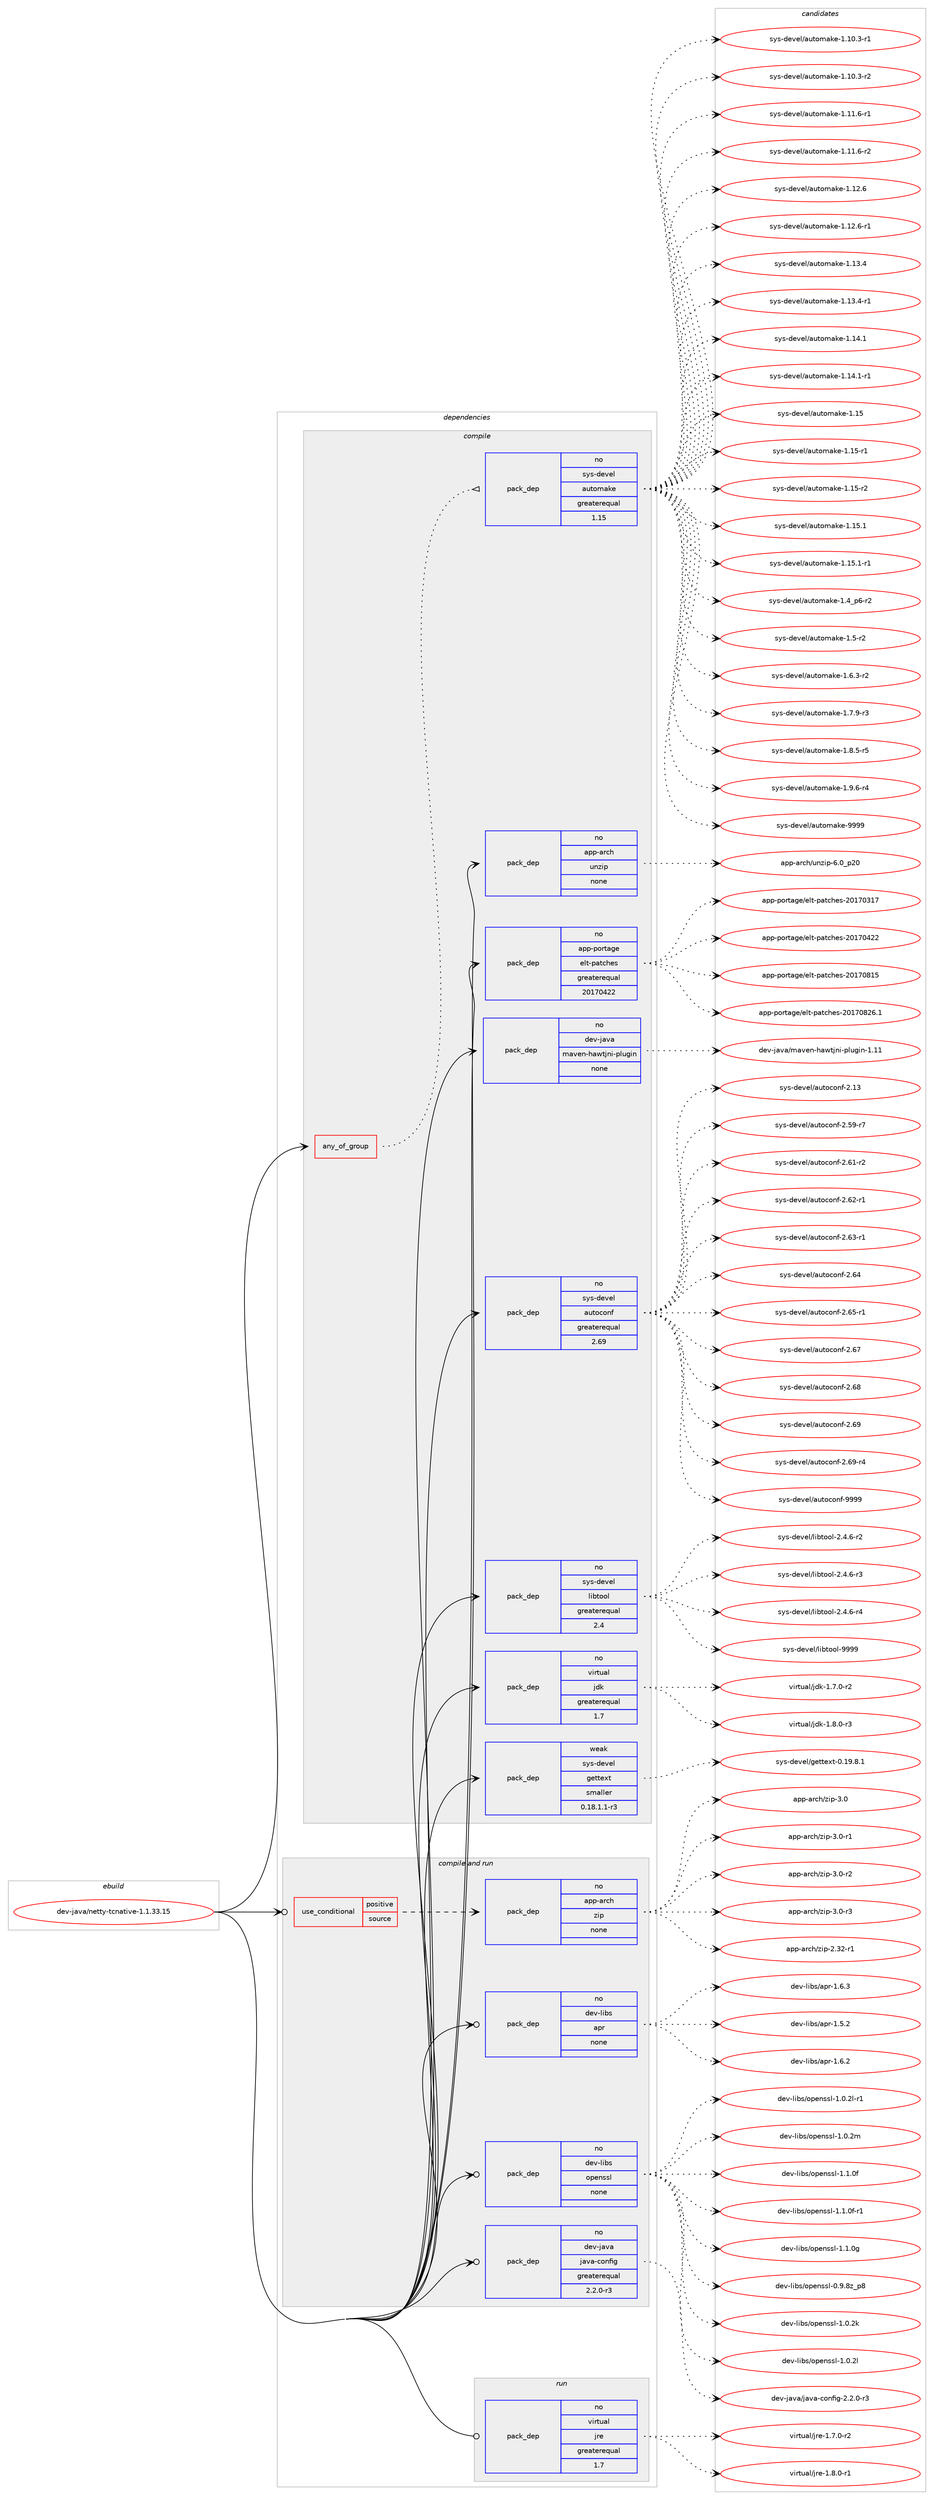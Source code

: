 digraph prolog {

# *************
# Graph options
# *************

newrank=true;
concentrate=true;
compound=true;
graph [rankdir=LR,fontname=Helvetica,fontsize=10,ranksep=1.5];#, ranksep=2.5, nodesep=0.2];
edge  [arrowhead=vee];
node  [fontname=Helvetica,fontsize=10];

# **********
# The ebuild
# **********

subgraph cluster_leftcol {
color=gray;
rank=same;
label=<<i>ebuild</i>>;
id [label="dev-java/netty-tcnative-1.1.33.15", color=red, width=4, href="../dev-java/netty-tcnative-1.1.33.15.svg"];
}

# ****************
# The dependencies
# ****************

subgraph cluster_midcol {
color=gray;
label=<<i>dependencies</i>>;
subgraph cluster_compile {
fillcolor="#eeeeee";
style=filled;
label=<<i>compile</i>>;
subgraph any3001 {
dependency103930 [label=<<TABLE BORDER="0" CELLBORDER="1" CELLSPACING="0" CELLPADDING="4"><TR><TD CELLPADDING="10">any_of_group</TD></TR></TABLE>>, shape=none, color=red];subgraph pack78483 {
dependency103931 [label=<<TABLE BORDER="0" CELLBORDER="1" CELLSPACING="0" CELLPADDING="4" WIDTH="220"><TR><TD ROWSPAN="6" CELLPADDING="30">pack_dep</TD></TR><TR><TD WIDTH="110">no</TD></TR><TR><TD>sys-devel</TD></TR><TR><TD>automake</TD></TR><TR><TD>greaterequal</TD></TR><TR><TD>1.15</TD></TR></TABLE>>, shape=none, color=blue];
}
dependency103930:e -> dependency103931:w [weight=20,style="dotted",arrowhead="oinv"];
}
id:e -> dependency103930:w [weight=20,style="solid",arrowhead="vee"];
subgraph pack78484 {
dependency103932 [label=<<TABLE BORDER="0" CELLBORDER="1" CELLSPACING="0" CELLPADDING="4" WIDTH="220"><TR><TD ROWSPAN="6" CELLPADDING="30">pack_dep</TD></TR><TR><TD WIDTH="110">no</TD></TR><TR><TD>app-arch</TD></TR><TR><TD>unzip</TD></TR><TR><TD>none</TD></TR><TR><TD></TD></TR></TABLE>>, shape=none, color=blue];
}
id:e -> dependency103932:w [weight=20,style="solid",arrowhead="vee"];
subgraph pack78485 {
dependency103933 [label=<<TABLE BORDER="0" CELLBORDER="1" CELLSPACING="0" CELLPADDING="4" WIDTH="220"><TR><TD ROWSPAN="6" CELLPADDING="30">pack_dep</TD></TR><TR><TD WIDTH="110">no</TD></TR><TR><TD>app-portage</TD></TR><TR><TD>elt-patches</TD></TR><TR><TD>greaterequal</TD></TR><TR><TD>20170422</TD></TR></TABLE>>, shape=none, color=blue];
}
id:e -> dependency103933:w [weight=20,style="solid",arrowhead="vee"];
subgraph pack78486 {
dependency103934 [label=<<TABLE BORDER="0" CELLBORDER="1" CELLSPACING="0" CELLPADDING="4" WIDTH="220"><TR><TD ROWSPAN="6" CELLPADDING="30">pack_dep</TD></TR><TR><TD WIDTH="110">no</TD></TR><TR><TD>dev-java</TD></TR><TR><TD>maven-hawtjni-plugin</TD></TR><TR><TD>none</TD></TR><TR><TD></TD></TR></TABLE>>, shape=none, color=blue];
}
id:e -> dependency103934:w [weight=20,style="solid",arrowhead="vee"];
subgraph pack78487 {
dependency103935 [label=<<TABLE BORDER="0" CELLBORDER="1" CELLSPACING="0" CELLPADDING="4" WIDTH="220"><TR><TD ROWSPAN="6" CELLPADDING="30">pack_dep</TD></TR><TR><TD WIDTH="110">no</TD></TR><TR><TD>sys-devel</TD></TR><TR><TD>autoconf</TD></TR><TR><TD>greaterequal</TD></TR><TR><TD>2.69</TD></TR></TABLE>>, shape=none, color=blue];
}
id:e -> dependency103935:w [weight=20,style="solid",arrowhead="vee"];
subgraph pack78488 {
dependency103936 [label=<<TABLE BORDER="0" CELLBORDER="1" CELLSPACING="0" CELLPADDING="4" WIDTH="220"><TR><TD ROWSPAN="6" CELLPADDING="30">pack_dep</TD></TR><TR><TD WIDTH="110">no</TD></TR><TR><TD>sys-devel</TD></TR><TR><TD>libtool</TD></TR><TR><TD>greaterequal</TD></TR><TR><TD>2.4</TD></TR></TABLE>>, shape=none, color=blue];
}
id:e -> dependency103936:w [weight=20,style="solid",arrowhead="vee"];
subgraph pack78489 {
dependency103937 [label=<<TABLE BORDER="0" CELLBORDER="1" CELLSPACING="0" CELLPADDING="4" WIDTH="220"><TR><TD ROWSPAN="6" CELLPADDING="30">pack_dep</TD></TR><TR><TD WIDTH="110">no</TD></TR><TR><TD>virtual</TD></TR><TR><TD>jdk</TD></TR><TR><TD>greaterequal</TD></TR><TR><TD>1.7</TD></TR></TABLE>>, shape=none, color=blue];
}
id:e -> dependency103937:w [weight=20,style="solid",arrowhead="vee"];
subgraph pack78490 {
dependency103938 [label=<<TABLE BORDER="0" CELLBORDER="1" CELLSPACING="0" CELLPADDING="4" WIDTH="220"><TR><TD ROWSPAN="6" CELLPADDING="30">pack_dep</TD></TR><TR><TD WIDTH="110">weak</TD></TR><TR><TD>sys-devel</TD></TR><TR><TD>gettext</TD></TR><TR><TD>smaller</TD></TR><TR><TD>0.18.1.1-r3</TD></TR></TABLE>>, shape=none, color=blue];
}
id:e -> dependency103938:w [weight=20,style="solid",arrowhead="vee"];
}
subgraph cluster_compileandrun {
fillcolor="#eeeeee";
style=filled;
label=<<i>compile and run</i>>;
subgraph cond22416 {
dependency103939 [label=<<TABLE BORDER="0" CELLBORDER="1" CELLSPACING="0" CELLPADDING="4"><TR><TD ROWSPAN="3" CELLPADDING="10">use_conditional</TD></TR><TR><TD>positive</TD></TR><TR><TD>source</TD></TR></TABLE>>, shape=none, color=red];
subgraph pack78491 {
dependency103940 [label=<<TABLE BORDER="0" CELLBORDER="1" CELLSPACING="0" CELLPADDING="4" WIDTH="220"><TR><TD ROWSPAN="6" CELLPADDING="30">pack_dep</TD></TR><TR><TD WIDTH="110">no</TD></TR><TR><TD>app-arch</TD></TR><TR><TD>zip</TD></TR><TR><TD>none</TD></TR><TR><TD></TD></TR></TABLE>>, shape=none, color=blue];
}
dependency103939:e -> dependency103940:w [weight=20,style="dashed",arrowhead="vee"];
}
id:e -> dependency103939:w [weight=20,style="solid",arrowhead="odotvee"];
subgraph pack78492 {
dependency103941 [label=<<TABLE BORDER="0" CELLBORDER="1" CELLSPACING="0" CELLPADDING="4" WIDTH="220"><TR><TD ROWSPAN="6" CELLPADDING="30">pack_dep</TD></TR><TR><TD WIDTH="110">no</TD></TR><TR><TD>dev-java</TD></TR><TR><TD>java-config</TD></TR><TR><TD>greaterequal</TD></TR><TR><TD>2.2.0-r3</TD></TR></TABLE>>, shape=none, color=blue];
}
id:e -> dependency103941:w [weight=20,style="solid",arrowhead="odotvee"];
subgraph pack78493 {
dependency103942 [label=<<TABLE BORDER="0" CELLBORDER="1" CELLSPACING="0" CELLPADDING="4" WIDTH="220"><TR><TD ROWSPAN="6" CELLPADDING="30">pack_dep</TD></TR><TR><TD WIDTH="110">no</TD></TR><TR><TD>dev-libs</TD></TR><TR><TD>apr</TD></TR><TR><TD>none</TD></TR><TR><TD></TD></TR></TABLE>>, shape=none, color=blue];
}
id:e -> dependency103942:w [weight=20,style="solid",arrowhead="odotvee"];
subgraph pack78494 {
dependency103943 [label=<<TABLE BORDER="0" CELLBORDER="1" CELLSPACING="0" CELLPADDING="4" WIDTH="220"><TR><TD ROWSPAN="6" CELLPADDING="30">pack_dep</TD></TR><TR><TD WIDTH="110">no</TD></TR><TR><TD>dev-libs</TD></TR><TR><TD>openssl</TD></TR><TR><TD>none</TD></TR><TR><TD></TD></TR></TABLE>>, shape=none, color=blue];
}
id:e -> dependency103943:w [weight=20,style="solid",arrowhead="odotvee"];
}
subgraph cluster_run {
fillcolor="#eeeeee";
style=filled;
label=<<i>run</i>>;
subgraph pack78495 {
dependency103944 [label=<<TABLE BORDER="0" CELLBORDER="1" CELLSPACING="0" CELLPADDING="4" WIDTH="220"><TR><TD ROWSPAN="6" CELLPADDING="30">pack_dep</TD></TR><TR><TD WIDTH="110">no</TD></TR><TR><TD>virtual</TD></TR><TR><TD>jre</TD></TR><TR><TD>greaterequal</TD></TR><TR><TD>1.7</TD></TR></TABLE>>, shape=none, color=blue];
}
id:e -> dependency103944:w [weight=20,style="solid",arrowhead="odot"];
}
}

# **************
# The candidates
# **************

subgraph cluster_choices {
rank=same;
color=gray;
label=<<i>candidates</i>>;

subgraph choice78483 {
color=black;
nodesep=1;
choice11512111545100101118101108479711711611110997107101454946494846514511449 [label="sys-devel/automake-1.10.3-r1", color=red, width=4,href="../sys-devel/automake-1.10.3-r1.svg"];
choice11512111545100101118101108479711711611110997107101454946494846514511450 [label="sys-devel/automake-1.10.3-r2", color=red, width=4,href="../sys-devel/automake-1.10.3-r2.svg"];
choice11512111545100101118101108479711711611110997107101454946494946544511449 [label="sys-devel/automake-1.11.6-r1", color=red, width=4,href="../sys-devel/automake-1.11.6-r1.svg"];
choice11512111545100101118101108479711711611110997107101454946494946544511450 [label="sys-devel/automake-1.11.6-r2", color=red, width=4,href="../sys-devel/automake-1.11.6-r2.svg"];
choice1151211154510010111810110847971171161111099710710145494649504654 [label="sys-devel/automake-1.12.6", color=red, width=4,href="../sys-devel/automake-1.12.6.svg"];
choice11512111545100101118101108479711711611110997107101454946495046544511449 [label="sys-devel/automake-1.12.6-r1", color=red, width=4,href="../sys-devel/automake-1.12.6-r1.svg"];
choice1151211154510010111810110847971171161111099710710145494649514652 [label="sys-devel/automake-1.13.4", color=red, width=4,href="../sys-devel/automake-1.13.4.svg"];
choice11512111545100101118101108479711711611110997107101454946495146524511449 [label="sys-devel/automake-1.13.4-r1", color=red, width=4,href="../sys-devel/automake-1.13.4-r1.svg"];
choice1151211154510010111810110847971171161111099710710145494649524649 [label="sys-devel/automake-1.14.1", color=red, width=4,href="../sys-devel/automake-1.14.1.svg"];
choice11512111545100101118101108479711711611110997107101454946495246494511449 [label="sys-devel/automake-1.14.1-r1", color=red, width=4,href="../sys-devel/automake-1.14.1-r1.svg"];
choice115121115451001011181011084797117116111109971071014549464953 [label="sys-devel/automake-1.15", color=red, width=4,href="../sys-devel/automake-1.15.svg"];
choice1151211154510010111810110847971171161111099710710145494649534511449 [label="sys-devel/automake-1.15-r1", color=red, width=4,href="../sys-devel/automake-1.15-r1.svg"];
choice1151211154510010111810110847971171161111099710710145494649534511450 [label="sys-devel/automake-1.15-r2", color=red, width=4,href="../sys-devel/automake-1.15-r2.svg"];
choice1151211154510010111810110847971171161111099710710145494649534649 [label="sys-devel/automake-1.15.1", color=red, width=4,href="../sys-devel/automake-1.15.1.svg"];
choice11512111545100101118101108479711711611110997107101454946495346494511449 [label="sys-devel/automake-1.15.1-r1", color=red, width=4,href="../sys-devel/automake-1.15.1-r1.svg"];
choice115121115451001011181011084797117116111109971071014549465295112544511450 [label="sys-devel/automake-1.4_p6-r2", color=red, width=4,href="../sys-devel/automake-1.4_p6-r2.svg"];
choice11512111545100101118101108479711711611110997107101454946534511450 [label="sys-devel/automake-1.5-r2", color=red, width=4,href="../sys-devel/automake-1.5-r2.svg"];
choice115121115451001011181011084797117116111109971071014549465446514511450 [label="sys-devel/automake-1.6.3-r2", color=red, width=4,href="../sys-devel/automake-1.6.3-r2.svg"];
choice115121115451001011181011084797117116111109971071014549465546574511451 [label="sys-devel/automake-1.7.9-r3", color=red, width=4,href="../sys-devel/automake-1.7.9-r3.svg"];
choice115121115451001011181011084797117116111109971071014549465646534511453 [label="sys-devel/automake-1.8.5-r5", color=red, width=4,href="../sys-devel/automake-1.8.5-r5.svg"];
choice115121115451001011181011084797117116111109971071014549465746544511452 [label="sys-devel/automake-1.9.6-r4", color=red, width=4,href="../sys-devel/automake-1.9.6-r4.svg"];
choice115121115451001011181011084797117116111109971071014557575757 [label="sys-devel/automake-9999", color=red, width=4,href="../sys-devel/automake-9999.svg"];
dependency103931:e -> choice11512111545100101118101108479711711611110997107101454946494846514511449:w [style=dotted,weight="100"];
dependency103931:e -> choice11512111545100101118101108479711711611110997107101454946494846514511450:w [style=dotted,weight="100"];
dependency103931:e -> choice11512111545100101118101108479711711611110997107101454946494946544511449:w [style=dotted,weight="100"];
dependency103931:e -> choice11512111545100101118101108479711711611110997107101454946494946544511450:w [style=dotted,weight="100"];
dependency103931:e -> choice1151211154510010111810110847971171161111099710710145494649504654:w [style=dotted,weight="100"];
dependency103931:e -> choice11512111545100101118101108479711711611110997107101454946495046544511449:w [style=dotted,weight="100"];
dependency103931:e -> choice1151211154510010111810110847971171161111099710710145494649514652:w [style=dotted,weight="100"];
dependency103931:e -> choice11512111545100101118101108479711711611110997107101454946495146524511449:w [style=dotted,weight="100"];
dependency103931:e -> choice1151211154510010111810110847971171161111099710710145494649524649:w [style=dotted,weight="100"];
dependency103931:e -> choice11512111545100101118101108479711711611110997107101454946495246494511449:w [style=dotted,weight="100"];
dependency103931:e -> choice115121115451001011181011084797117116111109971071014549464953:w [style=dotted,weight="100"];
dependency103931:e -> choice1151211154510010111810110847971171161111099710710145494649534511449:w [style=dotted,weight="100"];
dependency103931:e -> choice1151211154510010111810110847971171161111099710710145494649534511450:w [style=dotted,weight="100"];
dependency103931:e -> choice1151211154510010111810110847971171161111099710710145494649534649:w [style=dotted,weight="100"];
dependency103931:e -> choice11512111545100101118101108479711711611110997107101454946495346494511449:w [style=dotted,weight="100"];
dependency103931:e -> choice115121115451001011181011084797117116111109971071014549465295112544511450:w [style=dotted,weight="100"];
dependency103931:e -> choice11512111545100101118101108479711711611110997107101454946534511450:w [style=dotted,weight="100"];
dependency103931:e -> choice115121115451001011181011084797117116111109971071014549465446514511450:w [style=dotted,weight="100"];
dependency103931:e -> choice115121115451001011181011084797117116111109971071014549465546574511451:w [style=dotted,weight="100"];
dependency103931:e -> choice115121115451001011181011084797117116111109971071014549465646534511453:w [style=dotted,weight="100"];
dependency103931:e -> choice115121115451001011181011084797117116111109971071014549465746544511452:w [style=dotted,weight="100"];
dependency103931:e -> choice115121115451001011181011084797117116111109971071014557575757:w [style=dotted,weight="100"];
}
subgraph choice78484 {
color=black;
nodesep=1;
choice971121124597114991044711711012210511245544648951125048 [label="app-arch/unzip-6.0_p20", color=red, width=4,href="../app-arch/unzip-6.0_p20.svg"];
dependency103932:e -> choice971121124597114991044711711012210511245544648951125048:w [style=dotted,weight="100"];
}
subgraph choice78485 {
color=black;
nodesep=1;
choice97112112451121111141169710310147101108116451129711699104101115455048495548514955 [label="app-portage/elt-patches-20170317", color=red, width=4,href="../app-portage/elt-patches-20170317.svg"];
choice97112112451121111141169710310147101108116451129711699104101115455048495548525050 [label="app-portage/elt-patches-20170422", color=red, width=4,href="../app-portage/elt-patches-20170422.svg"];
choice97112112451121111141169710310147101108116451129711699104101115455048495548564953 [label="app-portage/elt-patches-20170815", color=red, width=4,href="../app-portage/elt-patches-20170815.svg"];
choice971121124511211111411697103101471011081164511297116991041011154550484955485650544649 [label="app-portage/elt-patches-20170826.1", color=red, width=4,href="../app-portage/elt-patches-20170826.1.svg"];
dependency103933:e -> choice97112112451121111141169710310147101108116451129711699104101115455048495548514955:w [style=dotted,weight="100"];
dependency103933:e -> choice97112112451121111141169710310147101108116451129711699104101115455048495548525050:w [style=dotted,weight="100"];
dependency103933:e -> choice97112112451121111141169710310147101108116451129711699104101115455048495548564953:w [style=dotted,weight="100"];
dependency103933:e -> choice971121124511211111411697103101471011081164511297116991041011154550484955485650544649:w [style=dotted,weight="100"];
}
subgraph choice78486 {
color=black;
nodesep=1;
choice10010111845106971189747109971181011104510497119116106110105451121081171031051104549464949 [label="dev-java/maven-hawtjni-plugin-1.11", color=red, width=4,href="../dev-java/maven-hawtjni-plugin-1.11.svg"];
dependency103934:e -> choice10010111845106971189747109971181011104510497119116106110105451121081171031051104549464949:w [style=dotted,weight="100"];
}
subgraph choice78487 {
color=black;
nodesep=1;
choice115121115451001011181011084797117116111991111101024550464951 [label="sys-devel/autoconf-2.13", color=red, width=4,href="../sys-devel/autoconf-2.13.svg"];
choice1151211154510010111810110847971171161119911111010245504653574511455 [label="sys-devel/autoconf-2.59-r7", color=red, width=4,href="../sys-devel/autoconf-2.59-r7.svg"];
choice1151211154510010111810110847971171161119911111010245504654494511450 [label="sys-devel/autoconf-2.61-r2", color=red, width=4,href="../sys-devel/autoconf-2.61-r2.svg"];
choice1151211154510010111810110847971171161119911111010245504654504511449 [label="sys-devel/autoconf-2.62-r1", color=red, width=4,href="../sys-devel/autoconf-2.62-r1.svg"];
choice1151211154510010111810110847971171161119911111010245504654514511449 [label="sys-devel/autoconf-2.63-r1", color=red, width=4,href="../sys-devel/autoconf-2.63-r1.svg"];
choice115121115451001011181011084797117116111991111101024550465452 [label="sys-devel/autoconf-2.64", color=red, width=4,href="../sys-devel/autoconf-2.64.svg"];
choice1151211154510010111810110847971171161119911111010245504654534511449 [label="sys-devel/autoconf-2.65-r1", color=red, width=4,href="../sys-devel/autoconf-2.65-r1.svg"];
choice115121115451001011181011084797117116111991111101024550465455 [label="sys-devel/autoconf-2.67", color=red, width=4,href="../sys-devel/autoconf-2.67.svg"];
choice115121115451001011181011084797117116111991111101024550465456 [label="sys-devel/autoconf-2.68", color=red, width=4,href="../sys-devel/autoconf-2.68.svg"];
choice115121115451001011181011084797117116111991111101024550465457 [label="sys-devel/autoconf-2.69", color=red, width=4,href="../sys-devel/autoconf-2.69.svg"];
choice1151211154510010111810110847971171161119911111010245504654574511452 [label="sys-devel/autoconf-2.69-r4", color=red, width=4,href="../sys-devel/autoconf-2.69-r4.svg"];
choice115121115451001011181011084797117116111991111101024557575757 [label="sys-devel/autoconf-9999", color=red, width=4,href="../sys-devel/autoconf-9999.svg"];
dependency103935:e -> choice115121115451001011181011084797117116111991111101024550464951:w [style=dotted,weight="100"];
dependency103935:e -> choice1151211154510010111810110847971171161119911111010245504653574511455:w [style=dotted,weight="100"];
dependency103935:e -> choice1151211154510010111810110847971171161119911111010245504654494511450:w [style=dotted,weight="100"];
dependency103935:e -> choice1151211154510010111810110847971171161119911111010245504654504511449:w [style=dotted,weight="100"];
dependency103935:e -> choice1151211154510010111810110847971171161119911111010245504654514511449:w [style=dotted,weight="100"];
dependency103935:e -> choice115121115451001011181011084797117116111991111101024550465452:w [style=dotted,weight="100"];
dependency103935:e -> choice1151211154510010111810110847971171161119911111010245504654534511449:w [style=dotted,weight="100"];
dependency103935:e -> choice115121115451001011181011084797117116111991111101024550465455:w [style=dotted,weight="100"];
dependency103935:e -> choice115121115451001011181011084797117116111991111101024550465456:w [style=dotted,weight="100"];
dependency103935:e -> choice115121115451001011181011084797117116111991111101024550465457:w [style=dotted,weight="100"];
dependency103935:e -> choice1151211154510010111810110847971171161119911111010245504654574511452:w [style=dotted,weight="100"];
dependency103935:e -> choice115121115451001011181011084797117116111991111101024557575757:w [style=dotted,weight="100"];
}
subgraph choice78488 {
color=black;
nodesep=1;
choice1151211154510010111810110847108105981161111111084550465246544511450 [label="sys-devel/libtool-2.4.6-r2", color=red, width=4,href="../sys-devel/libtool-2.4.6-r2.svg"];
choice1151211154510010111810110847108105981161111111084550465246544511451 [label="sys-devel/libtool-2.4.6-r3", color=red, width=4,href="../sys-devel/libtool-2.4.6-r3.svg"];
choice1151211154510010111810110847108105981161111111084550465246544511452 [label="sys-devel/libtool-2.4.6-r4", color=red, width=4,href="../sys-devel/libtool-2.4.6-r4.svg"];
choice1151211154510010111810110847108105981161111111084557575757 [label="sys-devel/libtool-9999", color=red, width=4,href="../sys-devel/libtool-9999.svg"];
dependency103936:e -> choice1151211154510010111810110847108105981161111111084550465246544511450:w [style=dotted,weight="100"];
dependency103936:e -> choice1151211154510010111810110847108105981161111111084550465246544511451:w [style=dotted,weight="100"];
dependency103936:e -> choice1151211154510010111810110847108105981161111111084550465246544511452:w [style=dotted,weight="100"];
dependency103936:e -> choice1151211154510010111810110847108105981161111111084557575757:w [style=dotted,weight="100"];
}
subgraph choice78489 {
color=black;
nodesep=1;
choice11810511411611797108471061001074549465546484511450 [label="virtual/jdk-1.7.0-r2", color=red, width=4,href="../virtual/jdk-1.7.0-r2.svg"];
choice11810511411611797108471061001074549465646484511451 [label="virtual/jdk-1.8.0-r3", color=red, width=4,href="../virtual/jdk-1.8.0-r3.svg"];
dependency103937:e -> choice11810511411611797108471061001074549465546484511450:w [style=dotted,weight="100"];
dependency103937:e -> choice11810511411611797108471061001074549465646484511451:w [style=dotted,weight="100"];
}
subgraph choice78490 {
color=black;
nodesep=1;
choice1151211154510010111810110847103101116116101120116454846495746564649 [label="sys-devel/gettext-0.19.8.1", color=red, width=4,href="../sys-devel/gettext-0.19.8.1.svg"];
dependency103938:e -> choice1151211154510010111810110847103101116116101120116454846495746564649:w [style=dotted,weight="100"];
}
subgraph choice78491 {
color=black;
nodesep=1;
choice971121124597114991044712210511245504651504511449 [label="app-arch/zip-2.32-r1", color=red, width=4,href="../app-arch/zip-2.32-r1.svg"];
choice971121124597114991044712210511245514648 [label="app-arch/zip-3.0", color=red, width=4,href="../app-arch/zip-3.0.svg"];
choice9711211245971149910447122105112455146484511449 [label="app-arch/zip-3.0-r1", color=red, width=4,href="../app-arch/zip-3.0-r1.svg"];
choice9711211245971149910447122105112455146484511450 [label="app-arch/zip-3.0-r2", color=red, width=4,href="../app-arch/zip-3.0-r2.svg"];
choice9711211245971149910447122105112455146484511451 [label="app-arch/zip-3.0-r3", color=red, width=4,href="../app-arch/zip-3.0-r3.svg"];
dependency103940:e -> choice971121124597114991044712210511245504651504511449:w [style=dotted,weight="100"];
dependency103940:e -> choice971121124597114991044712210511245514648:w [style=dotted,weight="100"];
dependency103940:e -> choice9711211245971149910447122105112455146484511449:w [style=dotted,weight="100"];
dependency103940:e -> choice9711211245971149910447122105112455146484511450:w [style=dotted,weight="100"];
dependency103940:e -> choice9711211245971149910447122105112455146484511451:w [style=dotted,weight="100"];
}
subgraph choice78492 {
color=black;
nodesep=1;
choice10010111845106971189747106971189745991111101021051034550465046484511451 [label="dev-java/java-config-2.2.0-r3", color=red, width=4,href="../dev-java/java-config-2.2.0-r3.svg"];
dependency103941:e -> choice10010111845106971189747106971189745991111101021051034550465046484511451:w [style=dotted,weight="100"];
}
subgraph choice78493 {
color=black;
nodesep=1;
choice10010111845108105981154797112114454946534650 [label="dev-libs/apr-1.5.2", color=red, width=4,href="../dev-libs/apr-1.5.2.svg"];
choice10010111845108105981154797112114454946544650 [label="dev-libs/apr-1.6.2", color=red, width=4,href="../dev-libs/apr-1.6.2.svg"];
choice10010111845108105981154797112114454946544651 [label="dev-libs/apr-1.6.3", color=red, width=4,href="../dev-libs/apr-1.6.3.svg"];
dependency103942:e -> choice10010111845108105981154797112114454946534650:w [style=dotted,weight="100"];
dependency103942:e -> choice10010111845108105981154797112114454946544650:w [style=dotted,weight="100"];
dependency103942:e -> choice10010111845108105981154797112114454946544651:w [style=dotted,weight="100"];
}
subgraph choice78494 {
color=black;
nodesep=1;
choice1001011184510810598115471111121011101151151084548465746561229511256 [label="dev-libs/openssl-0.9.8z_p8", color=red, width=4,href="../dev-libs/openssl-0.9.8z_p8.svg"];
choice100101118451081059811547111112101110115115108454946484650107 [label="dev-libs/openssl-1.0.2k", color=red, width=4,href="../dev-libs/openssl-1.0.2k.svg"];
choice100101118451081059811547111112101110115115108454946484650108 [label="dev-libs/openssl-1.0.2l", color=red, width=4,href="../dev-libs/openssl-1.0.2l.svg"];
choice1001011184510810598115471111121011101151151084549464846501084511449 [label="dev-libs/openssl-1.0.2l-r1", color=red, width=4,href="../dev-libs/openssl-1.0.2l-r1.svg"];
choice100101118451081059811547111112101110115115108454946484650109 [label="dev-libs/openssl-1.0.2m", color=red, width=4,href="../dev-libs/openssl-1.0.2m.svg"];
choice100101118451081059811547111112101110115115108454946494648102 [label="dev-libs/openssl-1.1.0f", color=red, width=4,href="../dev-libs/openssl-1.1.0f.svg"];
choice1001011184510810598115471111121011101151151084549464946481024511449 [label="dev-libs/openssl-1.1.0f-r1", color=red, width=4,href="../dev-libs/openssl-1.1.0f-r1.svg"];
choice100101118451081059811547111112101110115115108454946494648103 [label="dev-libs/openssl-1.1.0g", color=red, width=4,href="../dev-libs/openssl-1.1.0g.svg"];
dependency103943:e -> choice1001011184510810598115471111121011101151151084548465746561229511256:w [style=dotted,weight="100"];
dependency103943:e -> choice100101118451081059811547111112101110115115108454946484650107:w [style=dotted,weight="100"];
dependency103943:e -> choice100101118451081059811547111112101110115115108454946484650108:w [style=dotted,weight="100"];
dependency103943:e -> choice1001011184510810598115471111121011101151151084549464846501084511449:w [style=dotted,weight="100"];
dependency103943:e -> choice100101118451081059811547111112101110115115108454946484650109:w [style=dotted,weight="100"];
dependency103943:e -> choice100101118451081059811547111112101110115115108454946494648102:w [style=dotted,weight="100"];
dependency103943:e -> choice1001011184510810598115471111121011101151151084549464946481024511449:w [style=dotted,weight="100"];
dependency103943:e -> choice100101118451081059811547111112101110115115108454946494648103:w [style=dotted,weight="100"];
}
subgraph choice78495 {
color=black;
nodesep=1;
choice11810511411611797108471061141014549465546484511450 [label="virtual/jre-1.7.0-r2", color=red, width=4,href="../virtual/jre-1.7.0-r2.svg"];
choice11810511411611797108471061141014549465646484511449 [label="virtual/jre-1.8.0-r1", color=red, width=4,href="../virtual/jre-1.8.0-r1.svg"];
dependency103944:e -> choice11810511411611797108471061141014549465546484511450:w [style=dotted,weight="100"];
dependency103944:e -> choice11810511411611797108471061141014549465646484511449:w [style=dotted,weight="100"];
}
}

}
